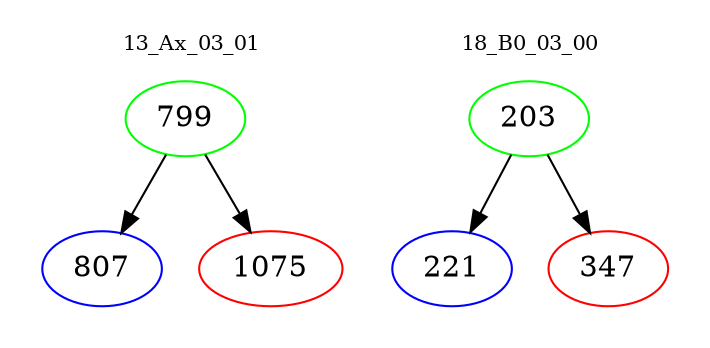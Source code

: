 digraph{
subgraph cluster_0 {
color = white
label = "13_Ax_03_01";
fontsize=10;
T0_799 [label="799", color="green"]
T0_799 -> T0_807 [color="black"]
T0_807 [label="807", color="blue"]
T0_799 -> T0_1075 [color="black"]
T0_1075 [label="1075", color="red"]
}
subgraph cluster_1 {
color = white
label = "18_B0_03_00";
fontsize=10;
T1_203 [label="203", color="green"]
T1_203 -> T1_221 [color="black"]
T1_221 [label="221", color="blue"]
T1_203 -> T1_347 [color="black"]
T1_347 [label="347", color="red"]
}
}
